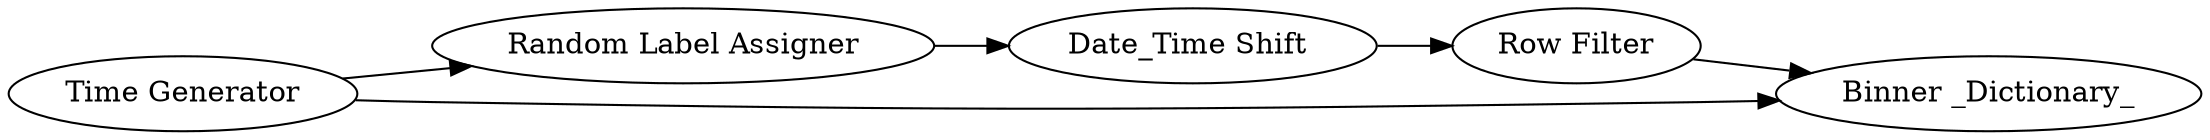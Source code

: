 digraph {
	1 [label="Time Generator"]
	2 [label="Random Label Assigner"]
	3 [label="Date_Time Shift "]
	4 [label="Row Filter"]
	5 [label="Binner _Dictionary_"]
	1 -> 2
	1 -> 5
	2 -> 3
	3 -> 4
	4 -> 5
	rankdir=LR
}
